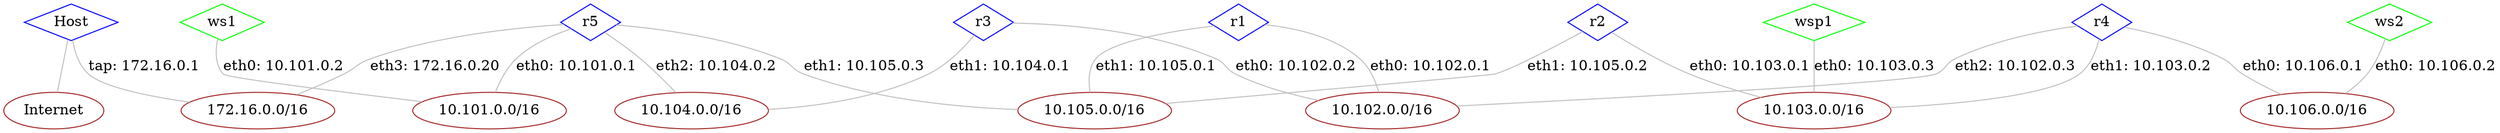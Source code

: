 graph G {
edge [len=1.5];
node [shape=diamond, color="green"];
Host [color="blue"];
r1 [color="blue"];
r2 [color="blue"];
r3 [color="blue"];
r4 [color="blue"];
r5 [color="blue"];
ws1;
ws2;
wsp1;
node [shape=ellipse, color="brown"];
lan2 [label="10.102.0.0/16"];
lan3 [label="10.103.0.0/16"];
lan6 [label="10.106.0.0/16"];
tap [label="172.16.0.0/16"];
lan4 [label="10.104.0.0/16"];
lan5 [label="10.105.0.0/16"];
lan1 [label="10.101.0.0/16"];
lan3 [label="10.103.0.0/16"];
lan5 [label="10.105.0.0/16"];
lan2 [label="10.102.0.0/16"];
lan5 [label="10.105.0.0/16"];
lan3 [label="10.103.0.0/16"];
lan4 [label="10.104.0.0/16"];
lan2 [label="10.102.0.0/16"];
lan1 [label="10.101.0.0/16"];
Internet [label="Internet"];
tap [label="172.16.0.0/16"];
lan6 [label="10.106.0.0/16"];
Host -- Internet [color="gray"];
Host -- tap [label="tap: 172.16.0.1", color="gray"];
r1 -- lan5 [label="eth1: 10.105.0.1", color="gray"];
r1 -- lan2 [label="eth0: 10.102.0.1", color="gray"];
r2 -- lan5 [label="eth1: 10.105.0.2", color="gray"];
r2 -- lan3 [label="eth0: 10.103.0.1", color="gray"];
r3 -- lan4 [label="eth1: 10.104.0.1", color="gray"];
r3 -- lan2 [label="eth0: 10.102.0.2", color="gray"];
r4 -- lan2 [label="eth2: 10.102.0.3", color="gray"];
r4 -- lan3 [label="eth1: 10.103.0.2", color="gray"];
r4 -- lan6 [label="eth0: 10.106.0.1", color="gray"];
r5 -- tap [label="eth3: 172.16.0.20", color="gray"];
r5 -- lan4 [label="eth2: 10.104.0.2", color="gray"];
r5 -- lan5 [label="eth1: 10.105.0.3", color="gray"];
r5 -- lan1 [label="eth0: 10.101.0.1", color="gray"];
ws1 -- lan1 [label="eth0: 10.101.0.2", color="gray"];
ws2 -- lan6 [label="eth0: 10.106.0.2", color="gray"];
wsp1 -- lan3 [label="eth0: 10.103.0.3", color="gray"];
}
